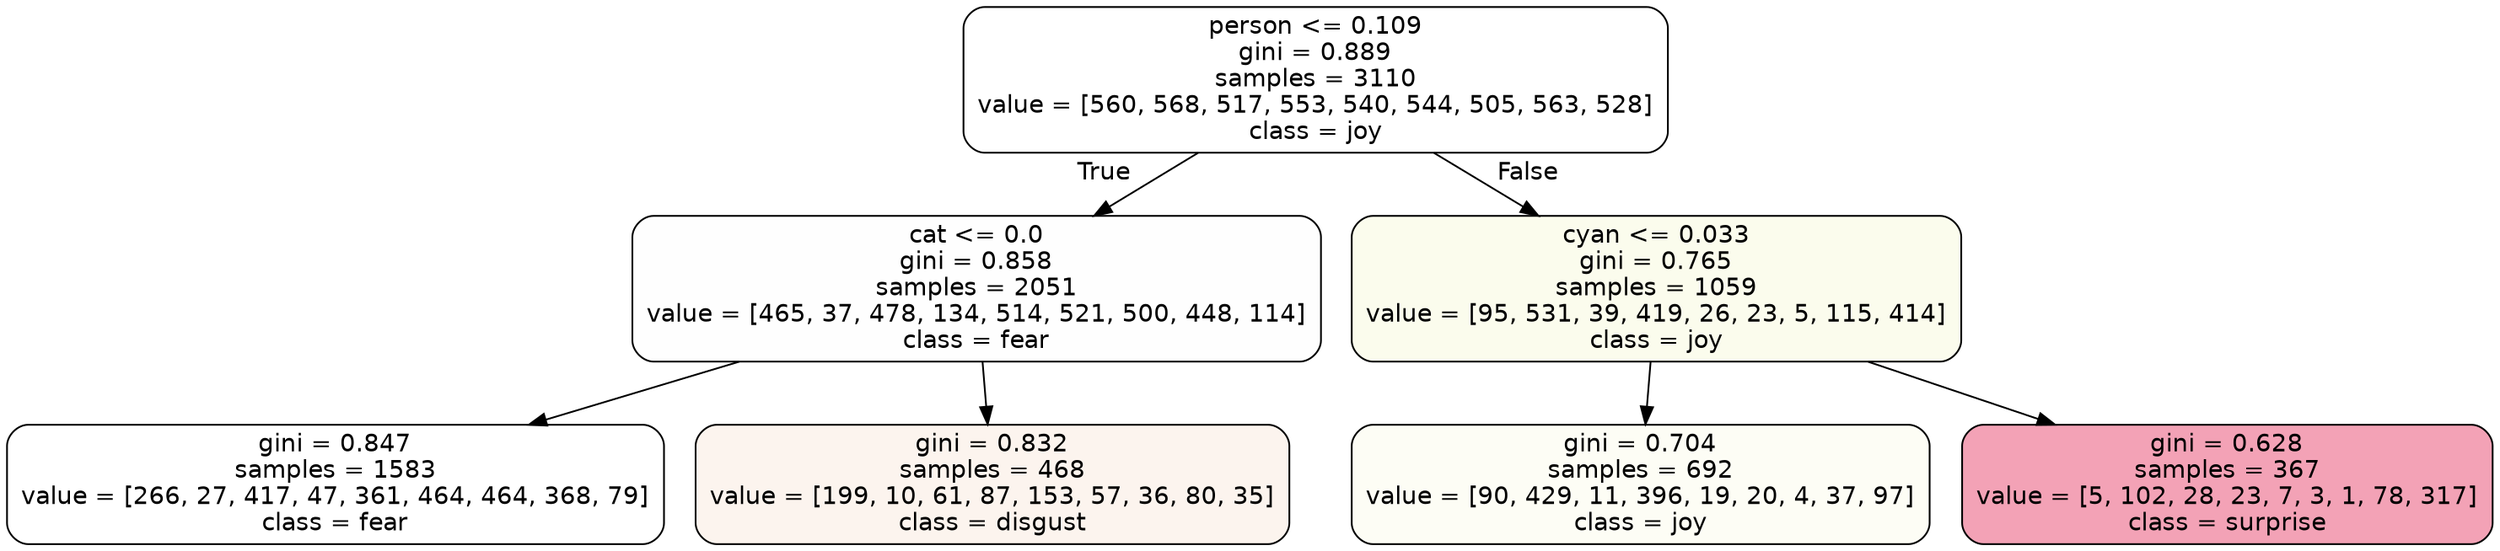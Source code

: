 digraph Tree {
node [shape=box, style="filled, rounded", color="black", fontname=helvetica] ;
edge [fontname=helvetica] ;
0 [label="person <= 0.109\ngini = 0.889\nsamples = 3110\nvalue = [560, 568, 517, 553, 540, 544, 505, 563, 528]\nclass = joy", fillcolor="#d7e53900"] ;
1 [label="cat <= 0.0\ngini = 0.858\nsamples = 2051\nvalue = [465, 37, 478, 134, 514, 521, 500, 448, 114]\nclass = fear", fillcolor="#3964e501"] ;
0 -> 1 [labeldistance=2.5, labelangle=45, headlabel="True"] ;
2 [label="gini = 0.847\nsamples = 1583\nvalue = [266, 27, 417, 47, 361, 464, 464, 368, 79]\nclass = fear", fillcolor="#3964e500"] ;
1 -> 2 ;
3 [label="gini = 0.832\nsamples = 468\nvalue = [199, 10, 61, 87, 153, 57, 36, 80, 35]\nclass = disgust", fillcolor="#e5813915"] ;
1 -> 3 ;
4 [label="cyan <= 0.033\ngini = 0.765\nsamples = 1059\nvalue = [95, 531, 39, 419, 26, 23, 5, 115, 414]\nclass = joy", fillcolor="#d7e53917"] ;
0 -> 4 [labeldistance=2.5, labelangle=-45, headlabel="False"] ;
5 [label="gini = 0.704\nsamples = 692\nvalue = [90, 429, 11, 396, 19, 20, 4, 37, 97]\nclass = joy", fillcolor="#d7e5390c"] ;
4 -> 5 ;
6 [label="gini = 0.628\nsamples = 367\nvalue = [5, 102, 28, 23, 7, 3, 1, 78, 317]\nclass = surprise", fillcolor="#e5396477"] ;
4 -> 6 ;
}